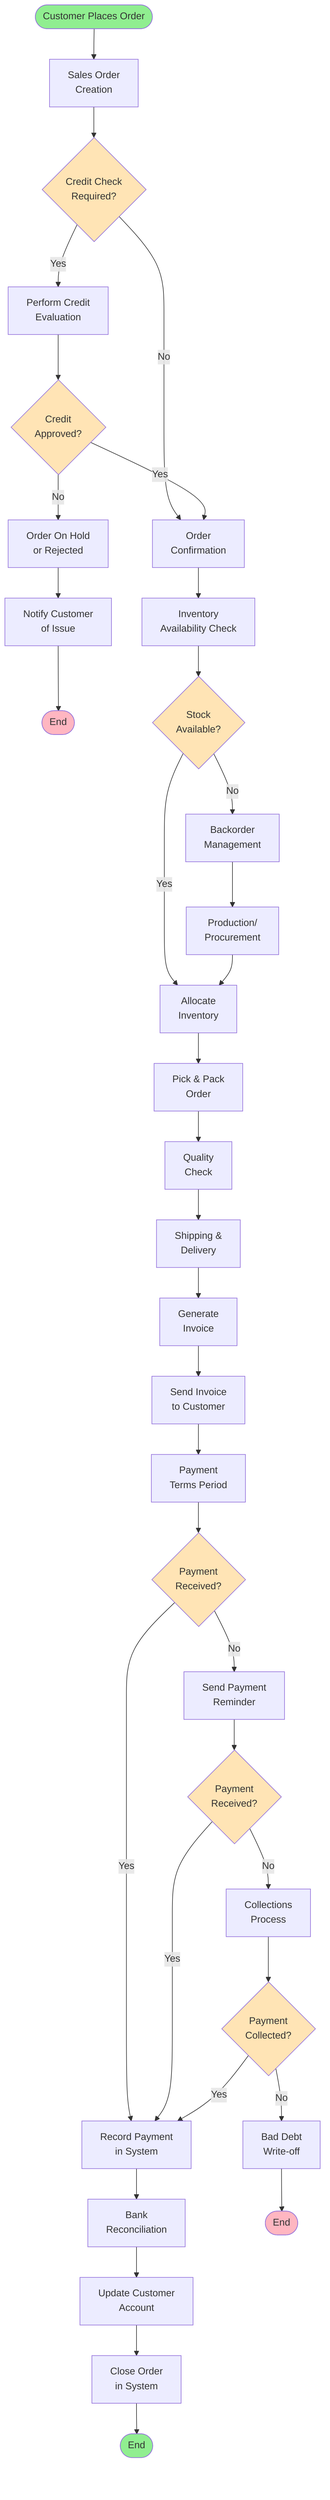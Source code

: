 flowchart TD
    Start([Customer Places Order]) --> A[Sales Order<br/>Creation]
    A --> B{Credit Check<br/>Required?}
    B -->|Yes| C[Perform Credit<br/>Evaluation]
    B -->|No| D[Order<br/>Confirmation]
    C --> E{Credit<br/>Approved?}
    E -->|Yes| D
    E -->|No| F[Order On Hold<br/>or Rejected]
    F --> G[Notify Customer<br/>of Issue]
    G --> End1([End])
    
    D --> H[Inventory<br/>Availability Check]
    H --> I{Stock<br/>Available?}
    I -->|Yes| J[Allocate<br/>Inventory]
    I -->|No| K[Backorder<br/>Management]
    K --> L[Production/<br/>Procurement]
    L --> J
    
    J --> M[Pick & Pack<br/>Order]
    M --> N[Quality<br/>Check]
    N --> O[Shipping &<br/>Delivery]
    O --> P[Generate<br/>Invoice]
    P --> Q[Send Invoice<br/>to Customer]
    
    Q --> R[Payment<br/>Terms Period]
    R --> S{Payment<br/>Received?}
    S -->|Yes| T[Record Payment<br/>in System]
    S -->|No| U[Send Payment<br/>Reminder]
    U --> V{Payment<br/>Received?}
    V -->|Yes| T
    V -->|No| W[Collections<br/>Process]
    W --> X{Payment<br/>Collected?}
    X -->|Yes| T
    X -->|No| Y[Bad Debt<br/>Write-off]
    
    T --> Z[Bank<br/>Reconciliation]
    Z --> AA[Update Customer<br/>Account]
    AA --> AB[Close Order<br/>in System]
    AB --> End2([End])
    Y --> End3([End])
    
    style Start fill:#90EE90
    style End1 fill:#FFB6C1
    style End2 fill:#90EE90
    style End3 fill:#FFB6C1
    style B fill:#FFE4B5
    style E fill:#FFE4B5
    style I fill:#FFE4B5
    style S fill:#FFE4B5
    style V fill:#FFE4B5
    style X fill:#FFE4B5